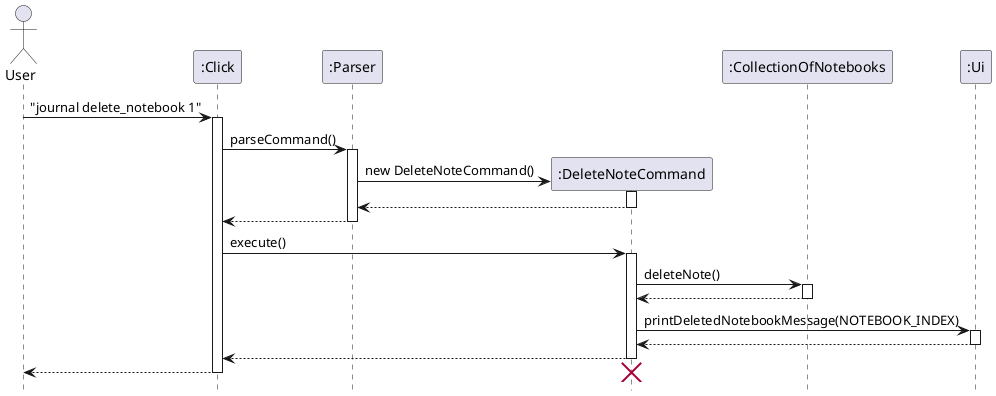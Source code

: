 @startuml
hide footbox
Actor User
User -> ":Click" : "journal delete_notebook 1"
participant ":Click"
activate ":Click"
":Click" -> ":Parser" : parseCommand()
participant ":Parser"
activate ":Parser"
create ":DeleteNoteCommand"
":Parser" -> ":DeleteNoteCommand" : new DeleteNoteCommand()
activate ":DeleteNoteCommand"
return
deactivate ":DeleteNoteCommand"
":Parser" --> ":Click"
deactivate ":Parser"
":Click" -> ":DeleteNoteCommand" : execute()
activate ":DeleteNoteCommand"
participant ":CollectionOfNotebooks"
":DeleteNoteCommand" -> ":CollectionOfNotebooks" : deleteNote()
activate ":CollectionOfNotebooks"
return
participant ":Ui"
":DeleteNoteCommand" -> ":Ui" : printDeletedNotebookMessage(NOTEBOOK_INDEX)
activate ":Ui"
return
":DeleteNoteCommand" --> ":Click"
deactivate ":DeleteNoteCommand"
":Click" --> User
deactivate ":Click"
deactivate ":DeleteNoteCommand"
destroy ":DeleteNoteCommand"
@enduml